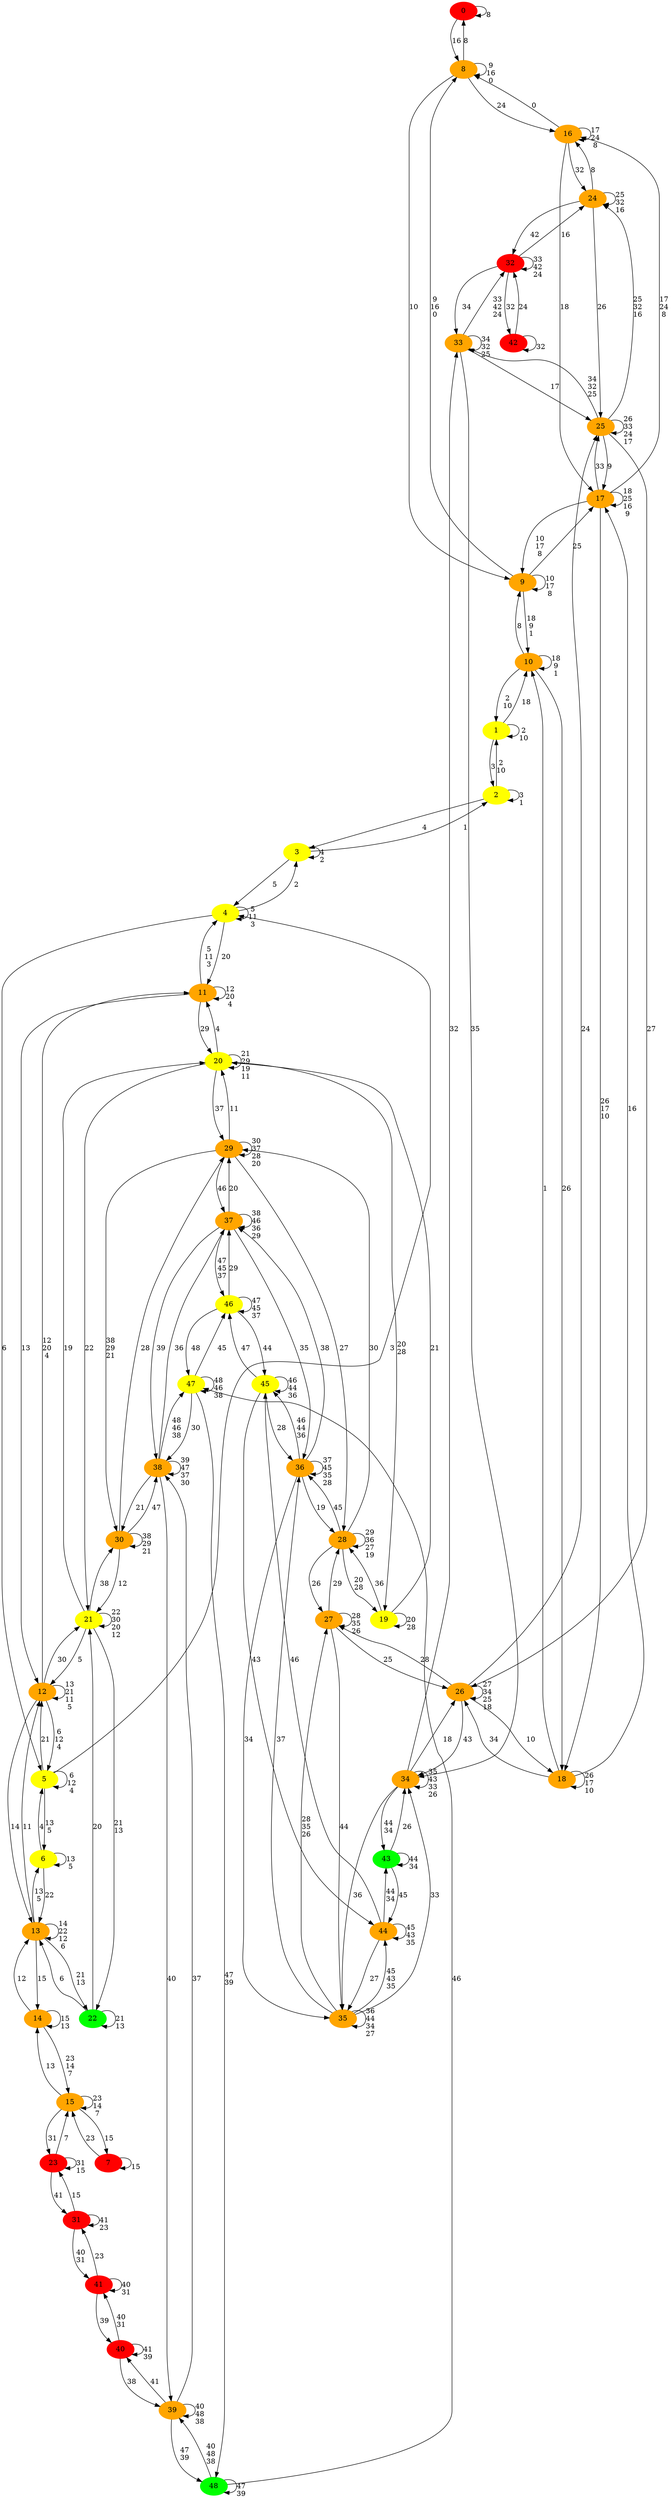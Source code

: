 digraph yamyam {
0 -> 0 [label = "\n8"];
8 -> 0 [label = "\n8"];
0[label = "0" color=red style = filled];
1 -> 1 [label = "\n2\n10"];
2 -> 1 [label = "\n2\n10"];
10 -> 1 [label = "\n2\n10"];
1[label = "1" color=yellow style = filled];
1 -> 2 [label = "\n3"];
2 -> 2 [label = "\n3\n1"];
3 -> 2 [label = "\n1"];
2[label = "2" color=yellow style = filled];
2 -> 3 [label = "\n4"];
3 -> 3 [label = "\n4\n2"];
4 -> 3 [label = "\n2"];
3[label = "3" color=yellow style = filled];
3 -> 4 [label = "\n5"];
4 -> 4 [label = "\n5\n11\n3"];
5 -> 4 [label = "\n3"];
11 -> 4 [label = "\n5\n11\n3"];
4[label = "4" color=yellow style = filled];
4 -> 5 [label = "\n6"];
5 -> 5 [label = "\n6\n12\n4"];
6 -> 5 [label = "\n4"];
12 -> 5 [label = "\n6\n12\n4"];
5[label = "5" color=yellow style = filled];
5 -> 6 [label = "\n13\n5"];
6 -> 6 [label = "\n13\n5"];
13 -> 6 [label = "\n13\n5"];
6[label = "6" color=yellow style = filled];
7 -> 7 [label = "\n15"];
15 -> 7 [label = "\n15"];
7[label = "7" color=red style = filled];
0 -> 8 [label = "\n16"];
8 -> 8 [label = "\n9\n16\n0"];
9 -> 8 [label = "\n9\n16\n0"];
16 -> 8 [label = "\n0"];
8[label = "8" color=orange style = filled];
8 -> 9 [label = "\n10"];
9 -> 9 [label = "\n10\n17\n8"];
10 -> 9 [label = "\n8"];
17 -> 9 [label = "\n10\n17\n8"];
9[label = "9" color=orange style = filled];
1 -> 10 [label = "\n18"];
9 -> 10 [label = "\n18\n9\n1"];
10 -> 10 [label = "\n18\n9\n1"];
18 -> 10 [label = "\n1"];
10[label = "10" color=orange style = filled];
4 -> 11 [label = "\n20"];
11 -> 11 [label = "\n12\n20\n4"];
12 -> 11 [label = "\n12\n20\n4"];
20 -> 11 [label = "\n4"];
11[label = "11" color=orange style = filled];
5 -> 12 [label = "\n21"];
11 -> 12 [label = "\n13"];
12 -> 12 [label = "\n13\n21\n11\n5"];
13 -> 12 [label = "\n11"];
21 -> 12 [label = "\n5"];
12[label = "12" color=orange style = filled];
6 -> 13 [label = "\n22"];
12 -> 13 [label = "\n14"];
13 -> 13 [label = "\n14\n22\n12\n6"];
14 -> 13 [label = "\n12"];
22 -> 13 [label = "\n6"];
13[label = "13" color=orange style = filled];
13 -> 14 [label = "\n15"];
14 -> 14 [label = "\n15\n13"];
15 -> 14 [label = "\n13"];
14[label = "14" color=orange style = filled];
7 -> 15 [label = "\n23"];
14 -> 15 [label = "\n23\n14\n7"];
15 -> 15 [label = "\n23\n14\n7"];
23 -> 15 [label = "\n7"];
15[label = "15" color=orange style = filled];
8 -> 16 [label = "\n24"];
16 -> 16 [label = "\n17\n24\n8"];
17 -> 16 [label = "\n17\n24\n8"];
24 -> 16 [label = "\n8"];
16[label = "16" color=orange style = filled];
9 -> 17 [label = "\n25"];
16 -> 17 [label = "\n18"];
17 -> 17 [label = "\n18\n25\n16\n9"];
18 -> 17 [label = "\n16"];
25 -> 17 [label = "\n9"];
17[label = "17" color=orange style = filled];
10 -> 18 [label = "\n26"];
17 -> 18 [label = "\n26\n17\n10"];
18 -> 18 [label = "\n26\n17\n10"];
26 -> 18 [label = "\n10"];
18[label = "18" color=orange style = filled];
19 -> 19 [label = "\n20\n28"];
20 -> 19 [label = "\n20\n28"];
28 -> 19 [label = "\n20\n28"];
19[label = "19" color=yellow style = filled];
11 -> 20 [label = "\n29"];
19 -> 20 [label = "\n21"];
20 -> 20 [label = "\n21\n29\n19\n11"];
21 -> 20 [label = "\n19"];
29 -> 20 [label = "\n11"];
20[label = "20" color=yellow style = filled];
12 -> 21 [label = "\n30"];
20 -> 21 [label = "\n22"];
21 -> 21 [label = "\n22\n30\n20\n12"];
22 -> 21 [label = "\n20"];
30 -> 21 [label = "\n12"];
21[label = "21" color=yellow style = filled];
13 -> 22 [label = "\n21\n13"];
21 -> 22 [label = "\n21\n13"];
22 -> 22 [label = "\n21\n13"];
22[label = "22" color=green style = filled];
15 -> 23 [label = "\n31"];
23 -> 23 [label = "\n31\n15"];
31 -> 23 [label = "\n15"];
23[label = "23" color=red style = filled];
16 -> 24 [label = "\n32"];
24 -> 24 [label = "\n25\n32\n16"];
25 -> 24 [label = "\n25\n32\n16"];
32 -> 24 [label = "\n16"];
24[label = "24" color=orange style = filled];
17 -> 25 [label = "\n33"];
24 -> 25 [label = "\n26"];
25 -> 25 [label = "\n26\n33\n24\n17"];
26 -> 25 [label = "\n24"];
33 -> 25 [label = "\n17"];
25[label = "25" color=orange style = filled];
18 -> 26 [label = "\n34"];
25 -> 26 [label = "\n27"];
26 -> 26 [label = "\n27\n34\n25\n18"];
27 -> 26 [label = "\n25"];
34 -> 26 [label = "\n18"];
26[label = "26" color=orange style = filled];
26 -> 27 [label = "\n28"];
27 -> 27 [label = "\n28\n35\n26"];
28 -> 27 [label = "\n26"];
35 -> 27 [label = "\n28\n35\n26"];
27[label = "27" color=orange style = filled];
19 -> 28 [label = "\n36"];
27 -> 28 [label = "\n29"];
28 -> 28 [label = "\n29\n36\n27\n19"];
29 -> 28 [label = "\n27"];
36 -> 28 [label = "\n19"];
28[label = "28" color=orange style = filled];
20 -> 29 [label = "\n37"];
28 -> 29 [label = "\n30"];
29 -> 29 [label = "\n30\n37\n28\n20"];
30 -> 29 [label = "\n28"];
37 -> 29 [label = "\n20"];
29[label = "29" color=orange style = filled];
21 -> 30 [label = "\n38"];
29 -> 30 [label = "\n38\n29\n21"];
30 -> 30 [label = "\n38\n29\n21"];
38 -> 30 [label = "\n21"];
30[label = "30" color=orange style = filled];
23 -> 31 [label = "\n41"];
31 -> 31 [label = "\n41\n23"];
41 -> 31 [label = "\n23"];
31[label = "31" color=red style = filled];
24 -> 32 [label = "\n42"];
32 -> 32 [label = "\n33\n42\n24"];
33 -> 32 [label = "\n33\n42\n24"];
42 -> 32 [label = "\n24"];
32[label = "32" color=red style = filled];
25 -> 33 [label = "\n34\n32\n25"];
32 -> 33 [label = "\n34"];
33 -> 33 [label = "\n34\n32\n25"];
34 -> 33 [label = "\n32"];
33[label = "33" color=orange style = filled];
26 -> 34 [label = "\n43"];
33 -> 34 [label = "\n35"];
34 -> 34 [label = "\n35\n43\n33\n26"];
35 -> 34 [label = "\n33"];
43 -> 34 [label = "\n26"];
34[label = "34" color=orange style = filled];
27 -> 35 [label = "\n44"];
34 -> 35 [label = "\n36"];
35 -> 35 [label = "\n36\n44\n34\n27"];
36 -> 35 [label = "\n34"];
44 -> 35 [label = "\n27"];
35[label = "35" color=orange style = filled];
28 -> 36 [label = "\n45"];
35 -> 36 [label = "\n37"];
36 -> 36 [label = "\n37\n45\n35\n28"];
37 -> 36 [label = "\n35"];
45 -> 36 [label = "\n28"];
36[label = "36" color=orange style = filled];
29 -> 37 [label = "\n46"];
36 -> 37 [label = "\n38"];
37 -> 37 [label = "\n38\n46\n36\n29"];
38 -> 37 [label = "\n36"];
46 -> 37 [label = "\n29"];
37[label = "37" color=orange style = filled];
30 -> 38 [label = "\n47"];
37 -> 38 [label = "\n39"];
38 -> 38 [label = "\n39\n47\n37\n30"];
39 -> 38 [label = "\n37"];
47 -> 38 [label = "\n30"];
38[label = "38" color=orange style = filled];
38 -> 39 [label = "\n40"];
39 -> 39 [label = "\n40\n48\n38"];
40 -> 39 [label = "\n38"];
48 -> 39 [label = "\n40\n48\n38"];
39[label = "39" color=orange style = filled];
39 -> 40 [label = "\n41"];
40 -> 40 [label = "\n41\n39"];
41 -> 40 [label = "\n39"];
40[label = "40" color=red style = filled];
31 -> 41 [label = "\n40\n31"];
40 -> 41 [label = "\n40\n31"];
41 -> 41 [label = "\n40\n31"];
41[label = "41" color=red style = filled];
32 -> 42 [label = "\n32"];
42 -> 42 [label = "\n32"];
42[label = "42" color=red style = filled];
34 -> 43 [label = "\n44\n34"];
43 -> 43 [label = "\n44\n34"];
44 -> 43 [label = "\n44\n34"];
43[label = "43" color=green style = filled];
35 -> 44 [label = "\n45\n43\n35"];
43 -> 44 [label = "\n45"];
44 -> 44 [label = "\n45\n43\n35"];
45 -> 44 [label = "\n43"];
44[label = "44" color=orange style = filled];
36 -> 45 [label = "\n46\n44\n36"];
44 -> 45 [label = "\n46"];
45 -> 45 [label = "\n46\n44\n36"];
46 -> 45 [label = "\n44"];
45[label = "45" color=yellow style = filled];
37 -> 46 [label = "\n47\n45\n37"];
45 -> 46 [label = "\n47"];
46 -> 46 [label = "\n47\n45\n37"];
47 -> 46 [label = "\n45"];
46[label = "46" color=yellow style = filled];
38 -> 47 [label = "\n48\n46\n38"];
46 -> 47 [label = "\n48"];
47 -> 47 [label = "\n48\n46\n38"];
48 -> 47 [label = "\n46"];
47[label = "47" color=yellow style = filled];
39 -> 48 [label = "\n47\n39"];
47 -> 48 [label = "\n47\n39"];
48 -> 48 [label = "\n47\n39"];
48[label = "48" color=green style = filled];
}
